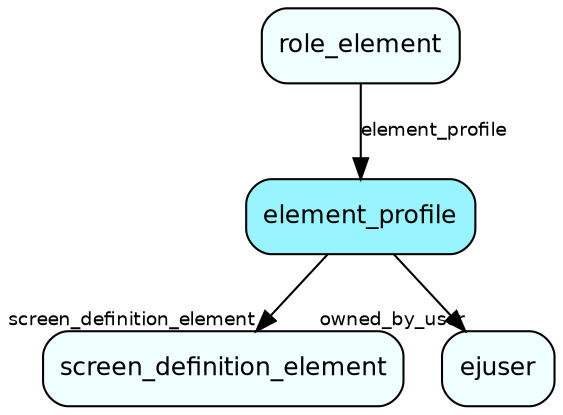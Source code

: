 digraph element_profile  {
node [shape = box style="rounded, filled" fontname = "Helvetica" fontsize = "12" ]
edge [fontname = "Helvetica" fontsize = "9"]

element_profile[fillcolor = "cadetblue1"]
screen_definition_element[fillcolor = "azure1"]
ejuser[fillcolor = "azure1"]
role_element[fillcolor = "azure1"]
element_profile -> screen_definition_element [headlabel = "screen_definition_element"]
element_profile -> ejuser [headlabel = "owned_by_user"]
role_element -> element_profile [label = "element_profile"]
}
